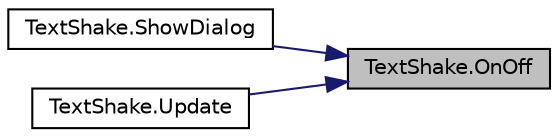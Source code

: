 digraph "TextShake.OnOff"
{
 // LATEX_PDF_SIZE
  edge [fontname="Helvetica",fontsize="10",labelfontname="Helvetica",labelfontsize="10"];
  node [fontname="Helvetica",fontsize="10",shape=record];
  rankdir="RL";
  Node1 [label="TextShake.OnOff",height=0.2,width=0.4,color="black", fillcolor="grey75", style="filled", fontcolor="black",tooltip=" "];
  Node1 -> Node2 [dir="back",color="midnightblue",fontsize="10",style="solid",fontname="Helvetica"];
  Node2 [label="TextShake.ShowDialog",height=0.2,width=0.4,color="black", fillcolor="white", style="filled",URL="$class_text_shake.html#aaf8c0ec6893724d62c81851c073a8170",tooltip=" "];
  Node1 -> Node3 [dir="back",color="midnightblue",fontsize="10",style="solid",fontname="Helvetica"];
  Node3 [label="TextShake.Update",height=0.2,width=0.4,color="black", fillcolor="white", style="filled",URL="$class_text_shake.html#a356f9990684ec415b0bce00378422dcf",tooltip=" "];
}
